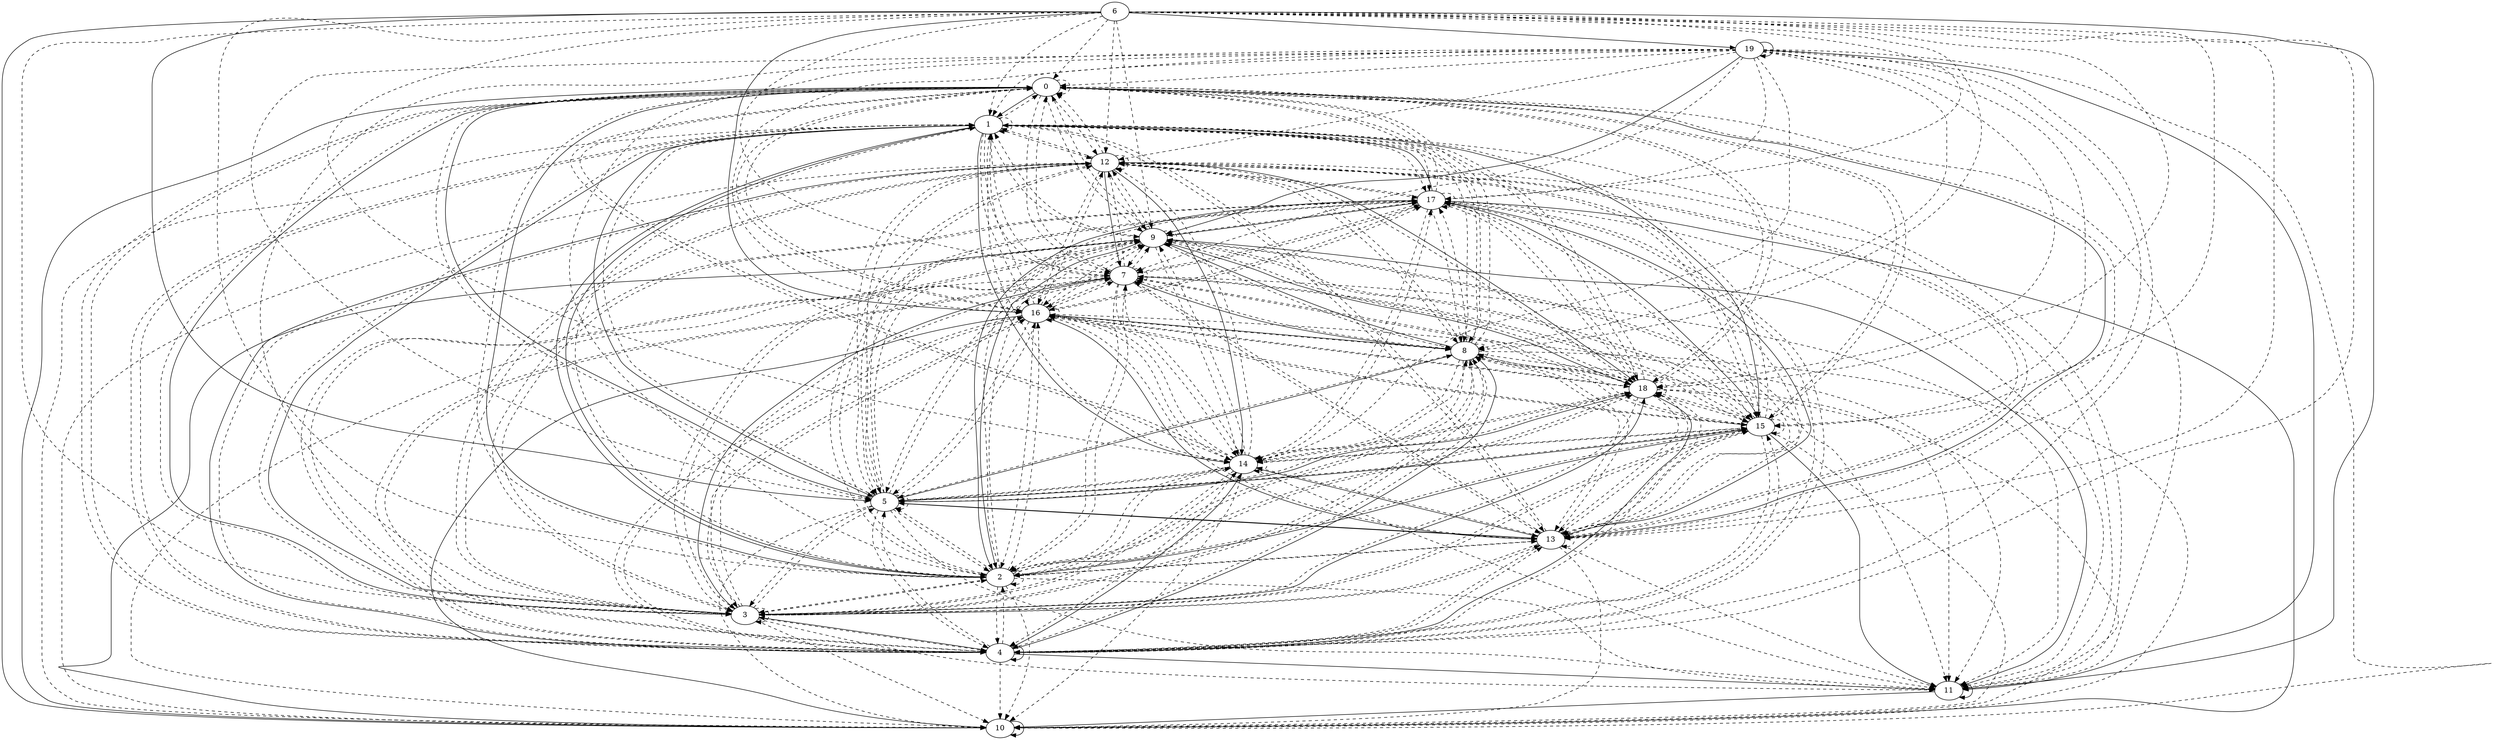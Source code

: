 digraph G {
    0 -> 1;
    1 -> 2;
    2 -> 0;
    3 -> 1;
    4 -> 3;
    0 -> 10;
    0 -> 13;
    1 -> 2;
    1 -> 5;
    1 -> 14;
    1 -> 15;
    2 -> 15;
    3 -> 0;
    3 -> 18;
    4 -> 4;
    4 -> 8;
    4 -> 11;
    4 -> 14;
    5 -> 0;
    5 -> 8;
    5 -> 13;
    5 -> 15;
    5 -> 18;
    6 -> 5;
    6 -> 10;
    6 -> 11;
    6 -> 16;
    6 -> 19;
    7 -> 3;
    7 -> 8;
    8 -> 9;
    8 -> 16;
    9 -> 2;
    9 -> 10;
    9 -> 11;
    9 -> 17;
    9 -> 18;
    10 -> 10;
    11 -> 10;
    11 -> 11;
    12 -> 4;
    12 -> 7;
    12 -> 14;
    13 -> 5;
    13 -> 17;
    14 -> 13;
    15 -> 11;
    15 -> 17;
    16 -> 10;
    16 -> 13;
    17 -> 1;
    17 -> 2;
    17 -> 10;
    18 -> 4;
    18 -> 12;
    19 -> 9;
    19 -> 11;
    19 -> 19;
    0 -> 15[style = dashed];
    0 -> 9[style = dashed];
    0 -> 16[style = dashed];
    0 -> 2[style = dashed];
    0 -> 12[style = dashed];
    0 -> 0[style = dashed];
    0 -> 8[style = dashed];
    0 -> 3[style = dashed];
    0 -> 14[style = dashed];
    0 -> 7[style = dashed];
    0 -> 4[style = dashed];
    0 -> 17[style = dashed];
    0 -> 5[style = dashed];
    0 -> 18[style = dashed];
    0 -> 11[style = dashed];
    1 -> 9[style = dashed];
    1 -> 16[style = dashed];
    1 -> 12[style = dashed];
    1 -> 13[style = dashed];
    1 -> 0[style = dashed];
    1 -> 10[style = dashed];
    1 -> 8[style = dashed];
    1 -> 3[style = dashed];
    1 -> 1[style = dashed];
    1 -> 7[style = dashed];
    1 -> 4[style = dashed];
    1 -> 17[style = dashed];
    1 -> 18[style = dashed];
    1 -> 11[style = dashed];
    2 -> 9[style = dashed];
    2 -> 16[style = dashed];
    2 -> 2[style = dashed];
    2 -> 12[style = dashed];
    2 -> 13[style = dashed];
    2 -> 10[style = dashed];
    2 -> 8[style = dashed];
    2 -> 3[style = dashed];
    2 -> 14[style = dashed];
    2 -> 1[style = dashed];
    2 -> 7[style = dashed];
    2 -> 4[style = dashed];
    2 -> 17[style = dashed];
    2 -> 5[style = dashed];
    2 -> 18[style = dashed];
    2 -> 11[style = dashed];
    3 -> 15[style = dashed];
    3 -> 9[style = dashed];
    3 -> 16[style = dashed];
    3 -> 2[style = dashed];
    3 -> 12[style = dashed];
    3 -> 13[style = dashed];
    3 -> 10[style = dashed];
    3 -> 8[style = dashed];
    3 -> 3[style = dashed];
    3 -> 14[style = dashed];
    3 -> 7[style = dashed];
    3 -> 4[style = dashed];
    3 -> 17[style = dashed];
    3 -> 5[style = dashed];
    3 -> 11[style = dashed];
    4 -> 15[style = dashed];
    4 -> 9[style = dashed];
    4 -> 16[style = dashed];
    4 -> 2[style = dashed];
    4 -> 12[style = dashed];
    4 -> 13[style = dashed];
    4 -> 0[style = dashed];
    4 -> 10[style = dashed];
    4 -> 1[style = dashed];
    4 -> 7[style = dashed];
    4 -> 17[style = dashed];
    4 -> 5[style = dashed];
    4 -> 18[style = dashed];
    5 -> 9[style = dashed];
    5 -> 16[style = dashed];
    5 -> 2[style = dashed];
    5 -> 12[style = dashed];
    5 -> 10[style = dashed];
    5 -> 3[style = dashed];
    5 -> 14[style = dashed];
    5 -> 1[style = dashed];
    5 -> 7[style = dashed];
    5 -> 4[style = dashed];
    5 -> 17[style = dashed];
    5 -> 5[style = dashed];
    5 -> 11[style = dashed];
    6 -> 1[style = dashed];
    6 -> 14[style = dashed];
    6 -> 8[style = dashed];
    6 -> 0[style = dashed];
    6 -> 13[style = dashed];
    6 -> 18[style = dashed];
    6 -> 17[style = dashed];
    6 -> 4[style = dashed];
    6 -> 7[style = dashed];
    6 -> 15[style = dashed];
    6 -> 2[style = dashed];
    6 -> 9[style = dashed];
    6 -> 3[style = dashed];
    6 -> 12[style = dashed];
    7 -> 15[style = dashed];
    7 -> 9[style = dashed];
    7 -> 16[style = dashed];
    7 -> 2[style = dashed];
    7 -> 12[style = dashed];
    7 -> 13[style = dashed];
    7 -> 0[style = dashed];
    7 -> 10[style = dashed];
    7 -> 14[style = dashed];
    7 -> 1[style = dashed];
    7 -> 7[style = dashed];
    7 -> 4[style = dashed];
    7 -> 17[style = dashed];
    7 -> 5[style = dashed];
    7 -> 18[style = dashed];
    7 -> 11[style = dashed];
    8 -> 15[style = dashed];
    8 -> 2[style = dashed];
    8 -> 12[style = dashed];
    8 -> 13[style = dashed];
    8 -> 0[style = dashed];
    8 -> 10[style = dashed];
    8 -> 8[style = dashed];
    8 -> 3[style = dashed];
    8 -> 14[style = dashed];
    8 -> 1[style = dashed];
    8 -> 7[style = dashed];
    8 -> 4[style = dashed];
    8 -> 17[style = dashed];
    8 -> 5[style = dashed];
    8 -> 18[style = dashed];
    8 -> 11[style = dashed];
    9 -> 15[style = dashed];
    9 -> 9[style = dashed];
    9 -> 16[style = dashed];
    9 -> 12[style = dashed];
    9 -> 13[style = dashed];
    9 -> 0[style = dashed];
    9 -> 8[style = dashed];
    9 -> 3[style = dashed];
    9 -> 14[style = dashed];
    9 -> 1[style = dashed];
    9 -> 7[style = dashed];
    9 -> 4[style = dashed];
    9 -> 5[style = dashed];
    12 -> 15[style = dashed];
    12 -> 9[style = dashed];
    12 -> 16[style = dashed];
    12 -> 2[style = dashed];
    12 -> 12[style = dashed];
    12 -> 13[style = dashed];
    12 -> 0[style = dashed];
    12 -> 10[style = dashed];
    12 -> 8[style = dashed];
    12 -> 3[style = dashed];
    12 -> 1[style = dashed];
    12 -> 17[style = dashed];
    12 -> 5[style = dashed];
    12 -> 18[style = dashed];
    12 -> 11[style = dashed];
    13 -> 15[style = dashed];
    13 -> 9[style = dashed];
    13 -> 16[style = dashed];
    13 -> 2[style = dashed];
    13 -> 12[style = dashed];
    13 -> 13[style = dashed];
    13 -> 0[style = dashed];
    13 -> 10[style = dashed];
    13 -> 8[style = dashed];
    13 -> 3[style = dashed];
    13 -> 14[style = dashed];
    13 -> 1[style = dashed];
    13 -> 7[style = dashed];
    13 -> 4[style = dashed];
    13 -> 18[style = dashed];
    13 -> 11[style = dashed];
    14 -> 15[style = dashed];
    14 -> 9[style = dashed];
    14 -> 16[style = dashed];
    14 -> 2[style = dashed];
    14 -> 12[style = dashed];
    14 -> 0[style = dashed];
    14 -> 10[style = dashed];
    14 -> 8[style = dashed];
    14 -> 3[style = dashed];
    14 -> 14[style = dashed];
    14 -> 1[style = dashed];
    14 -> 7[style = dashed];
    14 -> 4[style = dashed];
    14 -> 17[style = dashed];
    14 -> 5[style = dashed];
    14 -> 18[style = dashed];
    14 -> 11[style = dashed];
    15 -> 15[style = dashed];
    15 -> 9[style = dashed];
    15 -> 16[style = dashed];
    15 -> 2[style = dashed];
    15 -> 12[style = dashed];
    15 -> 13[style = dashed];
    15 -> 0[style = dashed];
    15 -> 10[style = dashed];
    15 -> 8[style = dashed];
    15 -> 3[style = dashed];
    15 -> 14[style = dashed];
    15 -> 1[style = dashed];
    15 -> 7[style = dashed];
    15 -> 4[style = dashed];
    15 -> 5[style = dashed];
    15 -> 18[style = dashed];
    16 -> 15[style = dashed];
    16 -> 9[style = dashed];
    16 -> 16[style = dashed];
    16 -> 2[style = dashed];
    16 -> 12[style = dashed];
    16 -> 0[style = dashed];
    16 -> 8[style = dashed];
    16 -> 3[style = dashed];
    16 -> 14[style = dashed];
    16 -> 1[style = dashed];
    16 -> 7[style = dashed];
    16 -> 4[style = dashed];
    16 -> 17[style = dashed];
    16 -> 5[style = dashed];
    16 -> 18[style = dashed];
    16 -> 11[style = dashed];
    17 -> 15[style = dashed];
    17 -> 9[style = dashed];
    17 -> 16[style = dashed];
    17 -> 12[style = dashed];
    17 -> 13[style = dashed];
    17 -> 0[style = dashed];
    17 -> 8[style = dashed];
    17 -> 3[style = dashed];
    17 -> 14[style = dashed];
    17 -> 7[style = dashed];
    17 -> 4[style = dashed];
    17 -> 17[style = dashed];
    17 -> 5[style = dashed];
    17 -> 18[style = dashed];
    17 -> 11[style = dashed];
    18 -> 15[style = dashed];
    18 -> 9[style = dashed];
    18 -> 16[style = dashed];
    18 -> 2[style = dashed];
    18 -> 13[style = dashed];
    18 -> 0[style = dashed];
    18 -> 10[style = dashed];
    18 -> 8[style = dashed];
    18 -> 3[style = dashed];
    18 -> 14[style = dashed];
    18 -> 1[style = dashed];
    18 -> 7[style = dashed];
    18 -> 17[style = dashed];
    18 -> 5[style = dashed];
    18 -> 18[style = dashed];
    18 -> 11[style = dashed];
    19 -> 7[style = dashed];
    19 -> 1[style = dashed];
    19 -> 14[style = dashed];
    19 -> 8[style = dashed];
    19 -> 10[style = dashed];
    19 -> 0[style = dashed];
    19 -> 18[style = dashed];
    19 -> 5[style = dashed];
    19 -> 17[style = dashed];
    19 -> 4[style = dashed];
    19 -> 15[style = dashed];
    19 -> 2[style = dashed];
    19 -> 16[style = dashed];
    19 -> 3[style = dashed];
    19 -> 12[style = dashed];
    19 -> 13[style = dashed];
}
